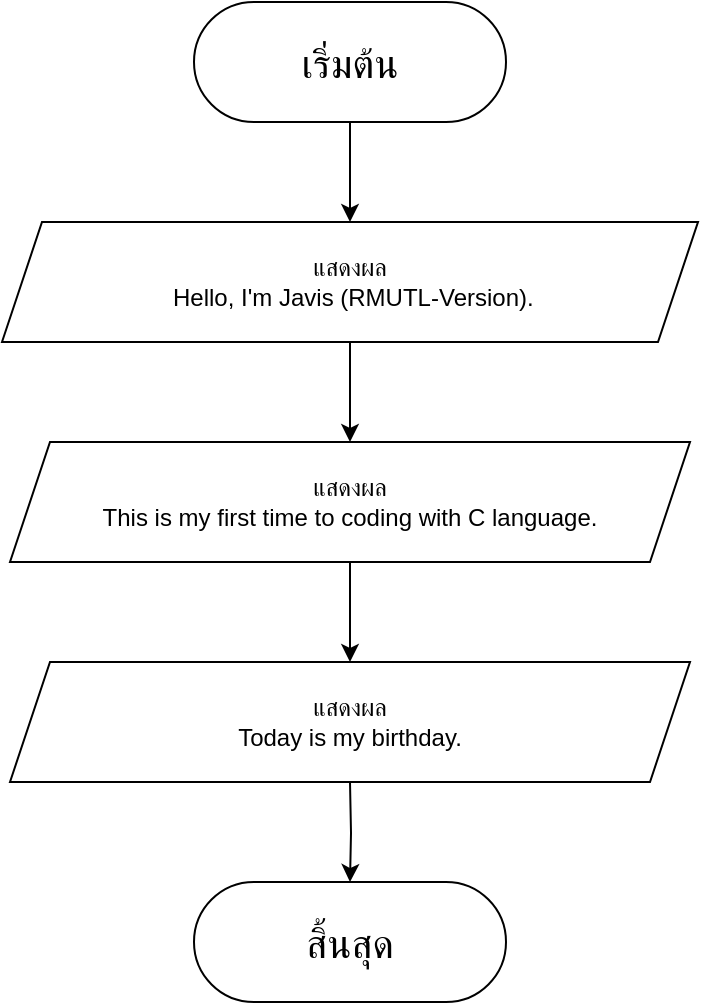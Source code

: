 <mxfile version="24.8.9">
  <diagram name="หน้า-1" id="4DnAxE0uKUlQSuk50jTT">
    <mxGraphModel dx="1008" dy="569" grid="1" gridSize="10" guides="1" tooltips="1" connect="1" arrows="1" fold="1" page="1" pageScale="1" pageWidth="827" pageHeight="1169" math="0" shadow="0">
      <root>
        <mxCell id="0" />
        <mxCell id="1" parent="0" />
        <mxCell id="y7cE8JUY_UZaCyjRhavQ-7" value="" style="edgeStyle=orthogonalEdgeStyle;rounded=0;orthogonalLoop=1;jettySize=auto;html=1;" parent="1" source="y7cE8JUY_UZaCyjRhavQ-2" target="y7cE8JUY_UZaCyjRhavQ-3" edge="1">
          <mxGeometry relative="1" as="geometry" />
        </mxCell>
        <mxCell id="y7cE8JUY_UZaCyjRhavQ-2" value="&lt;font style=&quot;font-size: 20px;&quot;&gt;เริ่มต้น&lt;/font&gt;" style="rounded=1;whiteSpace=wrap;html=1;arcSize=50;" parent="1" vertex="1">
          <mxGeometry x="354" y="90" width="156" height="60" as="geometry" />
        </mxCell>
        <mxCell id="y7cE8JUY_UZaCyjRhavQ-15" value="" style="edgeStyle=orthogonalEdgeStyle;rounded=0;orthogonalLoop=1;jettySize=auto;html=1;" parent="1" source="y7cE8JUY_UZaCyjRhavQ-3" target="y7cE8JUY_UZaCyjRhavQ-11" edge="1">
          <mxGeometry relative="1" as="geometry" />
        </mxCell>
        <mxCell id="y7cE8JUY_UZaCyjRhavQ-3" value="แสดงผล&lt;div&gt;&amp;nbsp;Hello, I&#39;m Javis (RMUTL-Version).&lt;/div&gt;" style="shape=parallelogram;perimeter=parallelogramPerimeter;whiteSpace=wrap;html=1;fixedSize=1;" parent="1" vertex="1">
          <mxGeometry x="258" y="200" width="348" height="60" as="geometry" />
        </mxCell>
        <mxCell id="y7cE8JUY_UZaCyjRhavQ-6" value="&lt;font style=&quot;font-size: 20px;&quot;&gt;สิ้นสุด&lt;/font&gt;" style="rounded=1;whiteSpace=wrap;html=1;arcSize=50;" parent="1" vertex="1">
          <mxGeometry x="354" y="530" width="156" height="60" as="geometry" />
        </mxCell>
        <mxCell id="y7cE8JUY_UZaCyjRhavQ-17" value="" style="edgeStyle=orthogonalEdgeStyle;rounded=0;orthogonalLoop=1;jettySize=auto;html=1;" parent="1" source="y7cE8JUY_UZaCyjRhavQ-11" target="y7cE8JUY_UZaCyjRhavQ-16" edge="1">
          <mxGeometry relative="1" as="geometry" />
        </mxCell>
        <mxCell id="y7cE8JUY_UZaCyjRhavQ-11" value="&lt;div&gt;แสดงผล&lt;/div&gt;&lt;div&gt;This is my first time to coding with C language.&lt;/div&gt;" style="shape=parallelogram;perimeter=parallelogramPerimeter;whiteSpace=wrap;html=1;fixedSize=1;" parent="1" vertex="1">
          <mxGeometry x="262" y="310" width="340" height="60" as="geometry" />
        </mxCell>
        <mxCell id="y7cE8JUY_UZaCyjRhavQ-13" value="" style="edgeStyle=orthogonalEdgeStyle;rounded=0;orthogonalLoop=1;jettySize=auto;html=1;" parent="1" target="y7cE8JUY_UZaCyjRhavQ-6" edge="1">
          <mxGeometry relative="1" as="geometry">
            <mxPoint x="432" y="480" as="sourcePoint" />
          </mxGeometry>
        </mxCell>
        <mxCell id="y7cE8JUY_UZaCyjRhavQ-16" value="&lt;div&gt;แสดงผล&lt;/div&gt;&lt;div&gt;Today is my birthday.&lt;/div&gt;" style="shape=parallelogram;perimeter=parallelogramPerimeter;whiteSpace=wrap;html=1;fixedSize=1;" parent="1" vertex="1">
          <mxGeometry x="262" y="420" width="340" height="60" as="geometry" />
        </mxCell>
      </root>
    </mxGraphModel>
  </diagram>
</mxfile>
